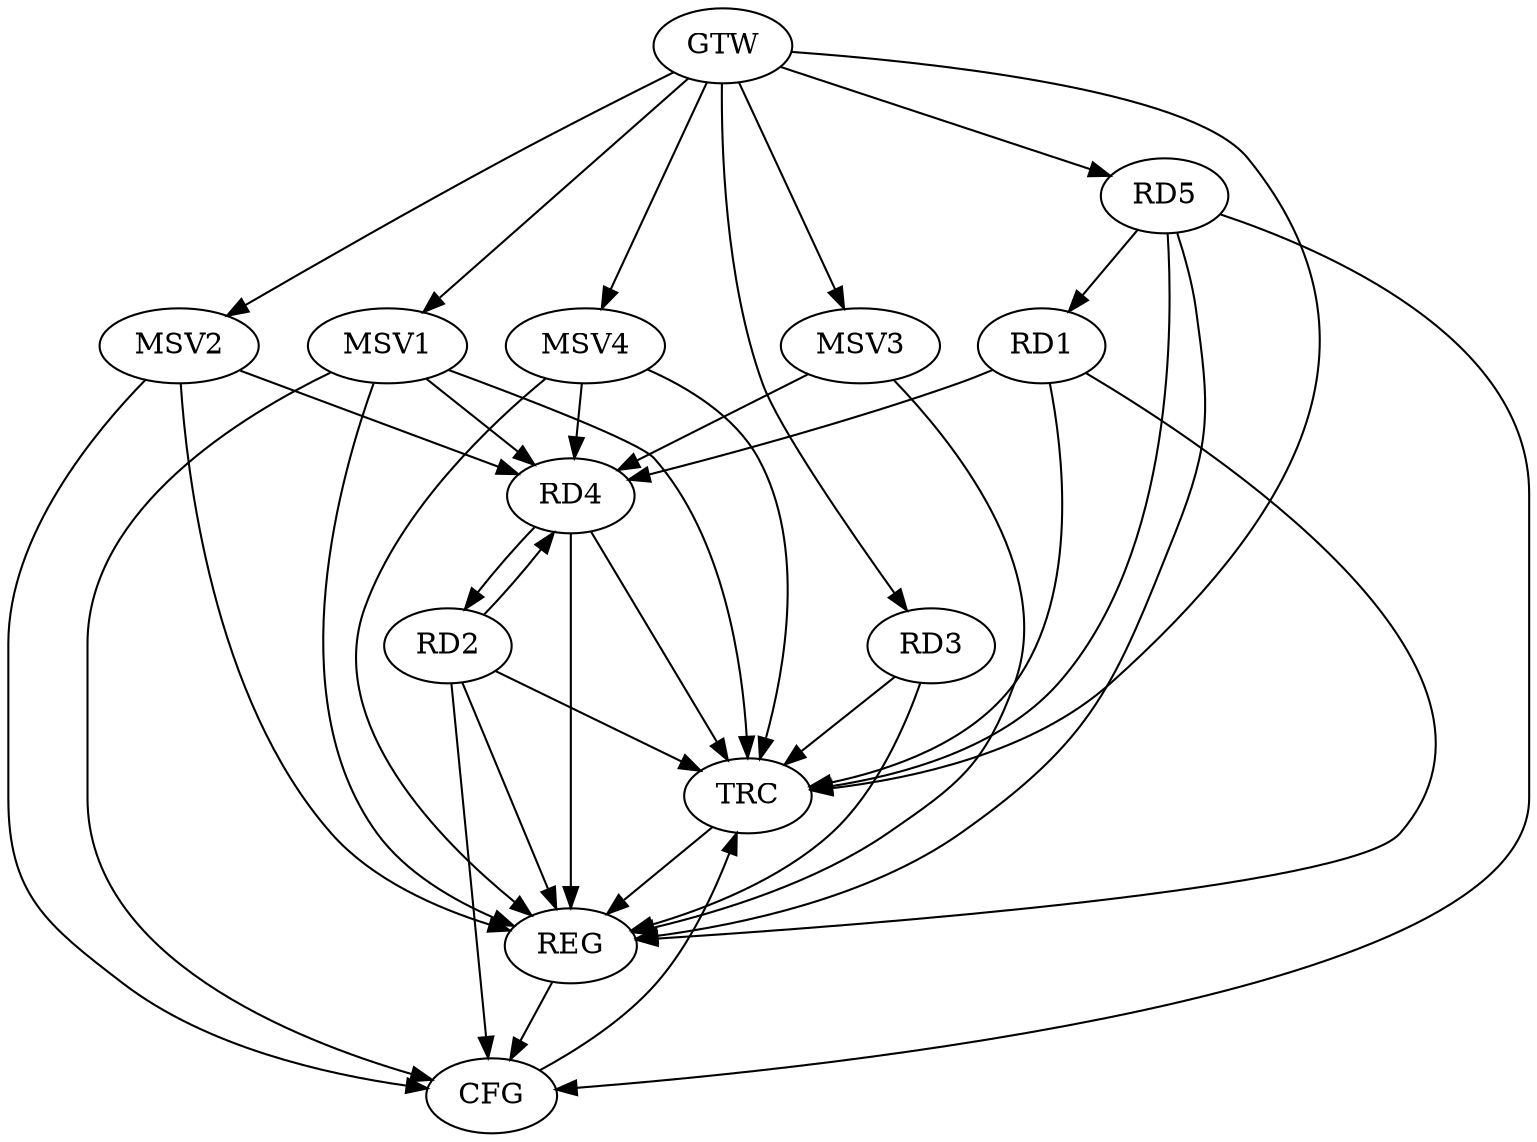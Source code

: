 strict digraph G {
  RD1 [ label="RD1" ];
  RD2 [ label="RD2" ];
  RD3 [ label="RD3" ];
  RD4 [ label="RD4" ];
  RD5 [ label="RD5" ];
  GTW [ label="GTW" ];
  REG [ label="REG" ];
  CFG [ label="CFG" ];
  TRC [ label="TRC" ];
  MSV1 [ label="MSV1" ];
  MSV2 [ label="MSV2" ];
  MSV3 [ label="MSV3" ];
  MSV4 [ label="MSV4" ];
  RD1 -> RD4;
  RD5 -> RD1;
  RD2 -> RD4;
  RD4 -> RD2;
  GTW -> RD3;
  GTW -> RD5;
  RD1 -> REG;
  RD2 -> REG;
  RD3 -> REG;
  RD4 -> REG;
  RD5 -> REG;
  RD5 -> CFG;
  RD2 -> CFG;
  REG -> CFG;
  RD1 -> TRC;
  RD2 -> TRC;
  RD3 -> TRC;
  RD4 -> TRC;
  RD5 -> TRC;
  GTW -> TRC;
  CFG -> TRC;
  TRC -> REG;
  MSV1 -> RD4;
  GTW -> MSV1;
  MSV1 -> REG;
  MSV1 -> TRC;
  MSV1 -> CFG;
  MSV2 -> RD4;
  GTW -> MSV2;
  MSV2 -> REG;
  MSV2 -> CFG;
  MSV3 -> RD4;
  GTW -> MSV3;
  MSV3 -> REG;
  MSV4 -> RD4;
  GTW -> MSV4;
  MSV4 -> REG;
  MSV4 -> TRC;
}
